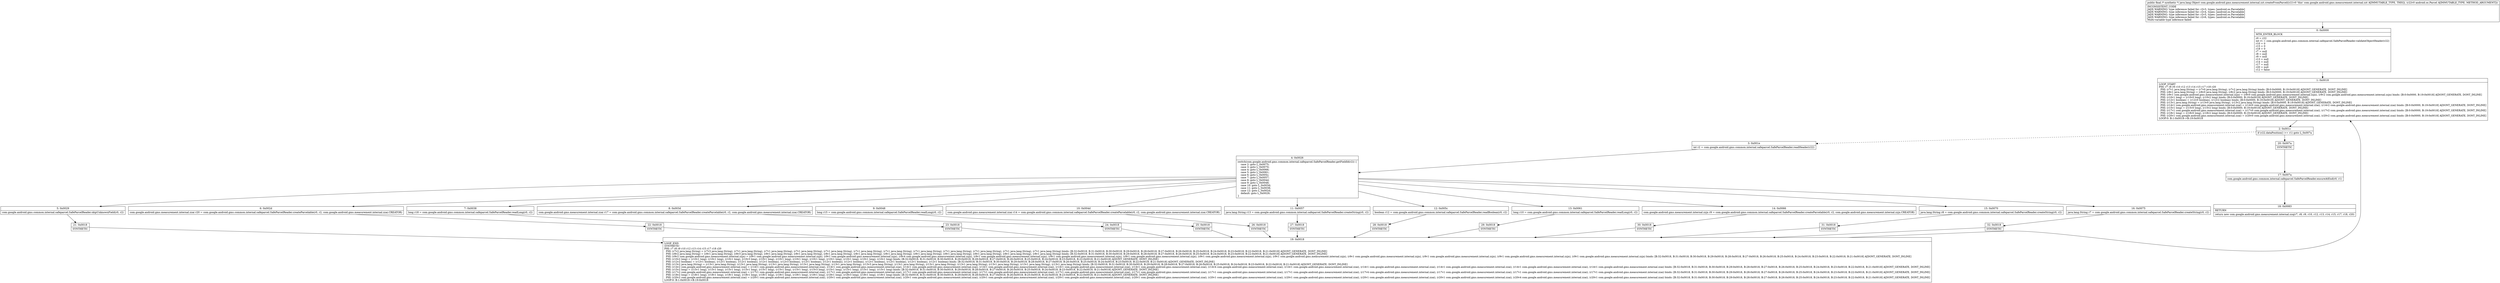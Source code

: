 digraph "CFG forcom.google.android.gms.measurement.internal.zzt.createFromParcel(Landroid\/os\/Parcel;)Ljava\/lang\/Object;" {
Node_0 [shape=record,label="{0\:\ 0x0000|MTH_ENTER_BLOCK\l|r0 = r22\lint r1 = com.google.android.gms.common.internal.safeparcel.SafeParcelReader.validateObjectHeader(r22)\lr10 = 0\lr15 = 0\lr18 = 0\lr7 = null\lr8 = null\lr9 = null\lr13 = null\lr14 = null\lr17 = null\lr20 = null\lr12 = false\l}"];
Node_1 [shape=record,label="{1\:\ 0x0018|LOOP_START\lPHI: r7 r8 r9 r10 r12 r13 r14 r15 r17 r18 r20 \l  PHI: (r7v1 java.lang.String) = (r7v0 java.lang.String), (r7v2 java.lang.String) binds: [B:0:0x0000, B:19:0x0018] A[DONT_GENERATE, DONT_INLINE]\l  PHI: (r8v1 java.lang.String) = (r8v0 java.lang.String), (r8v2 java.lang.String) binds: [B:0:0x0000, B:19:0x0018] A[DONT_GENERATE, DONT_INLINE]\l  PHI: (r9v1 com.google.android.gms.measurement.internal.zzjn) = (r9v0 com.google.android.gms.measurement.internal.zzjn), (r9v2 com.google.android.gms.measurement.internal.zzjn) binds: [B:0:0x0000, B:19:0x0018] A[DONT_GENERATE, DONT_INLINE]\l  PHI: (r10v1 long) = (r10v0 long), (r10v2 long) binds: [B:0:0x0000, B:19:0x0018] A[DONT_GENERATE, DONT_INLINE]\l  PHI: (r12v1 boolean) = (r12v0 boolean), (r12v2 boolean) binds: [B:0:0x0000, B:19:0x0018] A[DONT_GENERATE, DONT_INLINE]\l  PHI: (r13v1 java.lang.String) = (r13v0 java.lang.String), (r13v2 java.lang.String) binds: [B:0:0x0000, B:19:0x0018] A[DONT_GENERATE, DONT_INLINE]\l  PHI: (r14v1 com.google.android.gms.measurement.internal.zzai) = (r14v0 com.google.android.gms.measurement.internal.zzai), (r14v2 com.google.android.gms.measurement.internal.zzai) binds: [B:0:0x0000, B:19:0x0018] A[DONT_GENERATE, DONT_INLINE]\l  PHI: (r15v1 long) = (r15v0 long), (r15v2 long) binds: [B:0:0x0000, B:19:0x0018] A[DONT_GENERATE, DONT_INLINE]\l  PHI: (r17v1 com.google.android.gms.measurement.internal.zzai) = (r17v0 com.google.android.gms.measurement.internal.zzai), (r17v2 com.google.android.gms.measurement.internal.zzai) binds: [B:0:0x0000, B:19:0x0018] A[DONT_GENERATE, DONT_INLINE]\l  PHI: (r18v1 long) = (r18v0 long), (r18v2 long) binds: [B:0:0x0000, B:19:0x0018] A[DONT_GENERATE, DONT_INLINE]\l  PHI: (r20v1 com.google.android.gms.measurement.internal.zzai) = (r20v0 com.google.android.gms.measurement.internal.zzai), (r20v2 com.google.android.gms.measurement.internal.zzai) binds: [B:0:0x0000, B:19:0x0018] A[DONT_GENERATE, DONT_INLINE]\lLOOP:0: B:1:0x0018\-\>B:19:0x0018\l}"];
Node_2 [shape=record,label="{2\:\ 0x001c|if (r22.dataPosition() \>= r1) goto L_0x007a\l}"];
Node_3 [shape=record,label="{3\:\ 0x001e|int r2 = com.google.android.gms.common.internal.safeparcel.SafeParcelReader.readHeader(r22)\l}"];
Node_4 [shape=record,label="{4\:\ 0x0026|switch(com.google.android.gms.common.internal.safeparcel.SafeParcelReader.getFieldId(r2)) \{\l    case 2: goto L_0x0075;\l    case 3: goto L_0x0070;\l    case 4: goto L_0x0066;\l    case 5: goto L_0x0061;\l    case 6: goto L_0x005c;\l    case 7: goto L_0x0057;\l    case 8: goto L_0x004d;\l    case 9: goto L_0x0048;\l    case 10: goto L_0x003d;\l    case 11: goto L_0x0038;\l    case 12: goto L_0x002d;\l    default: goto L_0x0029;\l\}\l}"];
Node_5 [shape=record,label="{5\:\ 0x0029|com.google.android.gms.common.internal.safeparcel.SafeParcelReader.skipUnknownField(r0, r2)\l}"];
Node_6 [shape=record,label="{6\:\ 0x002d|com.google.android.gms.measurement.internal.zzai r20 = com.google.android.gms.common.internal.safeparcel.SafeParcelReader.createParcelable(r0, r2, com.google.android.gms.measurement.internal.zzai.CREATOR)\l}"];
Node_7 [shape=record,label="{7\:\ 0x0038|long r18 = com.google.android.gms.common.internal.safeparcel.SafeParcelReader.readLong(r0, r2)\l}"];
Node_8 [shape=record,label="{8\:\ 0x003d|com.google.android.gms.measurement.internal.zzai r17 = com.google.android.gms.common.internal.safeparcel.SafeParcelReader.createParcelable(r0, r2, com.google.android.gms.measurement.internal.zzai.CREATOR)\l}"];
Node_9 [shape=record,label="{9\:\ 0x0048|long r15 = com.google.android.gms.common.internal.safeparcel.SafeParcelReader.readLong(r0, r2)\l}"];
Node_10 [shape=record,label="{10\:\ 0x004d|com.google.android.gms.measurement.internal.zzai r14 = com.google.android.gms.common.internal.safeparcel.SafeParcelReader.createParcelable(r0, r2, com.google.android.gms.measurement.internal.zzai.CREATOR)\l}"];
Node_11 [shape=record,label="{11\:\ 0x0057|java.lang.String r13 = com.google.android.gms.common.internal.safeparcel.SafeParcelReader.createString(r0, r2)\l}"];
Node_12 [shape=record,label="{12\:\ 0x005c|boolean r12 = com.google.android.gms.common.internal.safeparcel.SafeParcelReader.readBoolean(r0, r2)\l}"];
Node_13 [shape=record,label="{13\:\ 0x0061|long r10 = com.google.android.gms.common.internal.safeparcel.SafeParcelReader.readLong(r0, r2)\l}"];
Node_14 [shape=record,label="{14\:\ 0x0066|com.google.android.gms.measurement.internal.zzjn r9 = com.google.android.gms.common.internal.safeparcel.SafeParcelReader.createParcelable(r0, r2, com.google.android.gms.measurement.internal.zzjn.CREATOR)\l}"];
Node_15 [shape=record,label="{15\:\ 0x0070|java.lang.String r8 = com.google.android.gms.common.internal.safeparcel.SafeParcelReader.createString(r0, r2)\l}"];
Node_16 [shape=record,label="{16\:\ 0x0075|java.lang.String r7 = com.google.android.gms.common.internal.safeparcel.SafeParcelReader.createString(r0, r2)\l}"];
Node_17 [shape=record,label="{17\:\ 0x007a|com.google.android.gms.common.internal.safeparcel.SafeParcelReader.ensureAtEnd(r0, r1)\l}"];
Node_18 [shape=record,label="{18\:\ 0x0083|RETURN\l|return new com.google.android.gms.measurement.internal.zzq(r7, r8, r9, r10, r12, r13, r14, r15, r17, r18, r20)\l}"];
Node_19 [shape=record,label="{19\:\ 0x0018|LOOP_END\lSYNTHETIC\lPHI: r7 r8 r9 r10 r12 r13 r14 r15 r17 r18 r20 \l  PHI: (r7v2 java.lang.String) = (r7v3 java.lang.String), (r7v1 java.lang.String), (r7v1 java.lang.String), (r7v1 java.lang.String), (r7v1 java.lang.String), (r7v1 java.lang.String), (r7v1 java.lang.String), (r7v1 java.lang.String), (r7v1 java.lang.String), (r7v1 java.lang.String), (r7v1 java.lang.String), (r7v1 java.lang.String) binds: [B:32:0x0018, B:31:0x0018, B:30:0x0018, B:29:0x0018, B:28:0x0018, B:27:0x0018, B:26:0x0018, B:25:0x0018, B:24:0x0018, B:23:0x0018, B:22:0x0018, B:21:0x0018] A[DONT_GENERATE, DONT_INLINE]\l  PHI: (r8v2 java.lang.String) = (r8v1 java.lang.String), (r8v3 java.lang.String), (r8v1 java.lang.String), (r8v1 java.lang.String), (r8v1 java.lang.String), (r8v1 java.lang.String), (r8v1 java.lang.String), (r8v1 java.lang.String), (r8v1 java.lang.String), (r8v1 java.lang.String), (r8v1 java.lang.String), (r8v1 java.lang.String) binds: [B:32:0x0018, B:31:0x0018, B:30:0x0018, B:29:0x0018, B:28:0x0018, B:27:0x0018, B:26:0x0018, B:25:0x0018, B:24:0x0018, B:23:0x0018, B:22:0x0018, B:21:0x0018] A[DONT_GENERATE, DONT_INLINE]\l  PHI: (r9v2 com.google.android.gms.measurement.internal.zzjn) = (r9v1 com.google.android.gms.measurement.internal.zzjn), (r9v1 com.google.android.gms.measurement.internal.zzjn), (r9v4 com.google.android.gms.measurement.internal.zzjn), (r9v1 com.google.android.gms.measurement.internal.zzjn), (r9v1 com.google.android.gms.measurement.internal.zzjn), (r9v1 com.google.android.gms.measurement.internal.zzjn), (r9v1 com.google.android.gms.measurement.internal.zzjn), (r9v1 com.google.android.gms.measurement.internal.zzjn), (r9v1 com.google.android.gms.measurement.internal.zzjn), (r9v1 com.google.android.gms.measurement.internal.zzjn), (r9v1 com.google.android.gms.measurement.internal.zzjn), (r9v1 com.google.android.gms.measurement.internal.zzjn) binds: [B:32:0x0018, B:31:0x0018, B:30:0x0018, B:29:0x0018, B:28:0x0018, B:27:0x0018, B:26:0x0018, B:25:0x0018, B:24:0x0018, B:23:0x0018, B:22:0x0018, B:21:0x0018] A[DONT_GENERATE, DONT_INLINE]\l  PHI: (r10v2 long) = (r10v1 long), (r10v1 long), (r10v1 long), (r10v3 long), (r10v1 long), (r10v1 long), (r10v1 long), (r10v1 long), (r10v1 long), (r10v1 long), (r10v1 long), (r10v1 long) binds: [B:32:0x0018, B:31:0x0018, B:30:0x0018, B:29:0x0018, B:28:0x0018, B:27:0x0018, B:26:0x0018, B:25:0x0018, B:24:0x0018, B:23:0x0018, B:22:0x0018, B:21:0x0018] A[DONT_GENERATE, DONT_INLINE]\l  PHI: (r12v2 boolean) = (r12v1 boolean), (r12v1 boolean), (r12v1 boolean), (r12v1 boolean), (r12v3 boolean), (r12v1 boolean), (r12v1 boolean), (r12v1 boolean), (r12v1 boolean), (r12v1 boolean), (r12v1 boolean), (r12v1 boolean) binds: [B:32:0x0018, B:31:0x0018, B:30:0x0018, B:29:0x0018, B:28:0x0018, B:27:0x0018, B:26:0x0018, B:25:0x0018, B:24:0x0018, B:23:0x0018, B:22:0x0018, B:21:0x0018] A[DONT_GENERATE, DONT_INLINE]\l  PHI: (r13v2 java.lang.String) = (r13v1 java.lang.String), (r13v1 java.lang.String), (r13v1 java.lang.String), (r13v1 java.lang.String), (r13v1 java.lang.String), (r13v3 java.lang.String), (r13v1 java.lang.String), (r13v1 java.lang.String), (r13v1 java.lang.String), (r13v1 java.lang.String), (r13v1 java.lang.String), (r13v1 java.lang.String) binds: [B:32:0x0018, B:31:0x0018, B:30:0x0018, B:29:0x0018, B:28:0x0018, B:27:0x0018, B:26:0x0018, B:25:0x0018, B:24:0x0018, B:23:0x0018, B:22:0x0018, B:21:0x0018] A[DONT_GENERATE, DONT_INLINE]\l  PHI: (r14v2 com.google.android.gms.measurement.internal.zzai) = (r14v1 com.google.android.gms.measurement.internal.zzai), (r14v1 com.google.android.gms.measurement.internal.zzai), (r14v1 com.google.android.gms.measurement.internal.zzai), (r14v1 com.google.android.gms.measurement.internal.zzai), (r14v1 com.google.android.gms.measurement.internal.zzai), (r14v1 com.google.android.gms.measurement.internal.zzai), (r14v4 com.google.android.gms.measurement.internal.zzai), (r14v1 com.google.android.gms.measurement.internal.zzai), (r14v1 com.google.android.gms.measurement.internal.zzai), (r14v1 com.google.android.gms.measurement.internal.zzai), (r14v1 com.google.android.gms.measurement.internal.zzai), (r14v1 com.google.android.gms.measurement.internal.zzai) binds: [B:32:0x0018, B:31:0x0018, B:30:0x0018, B:29:0x0018, B:28:0x0018, B:27:0x0018, B:26:0x0018, B:25:0x0018, B:24:0x0018, B:23:0x0018, B:22:0x0018, B:21:0x0018] A[DONT_GENERATE, DONT_INLINE]\l  PHI: (r15v2 long) = (r15v1 long), (r15v1 long), (r15v1 long), (r15v1 long), (r15v1 long), (r15v1 long), (r15v1 long), (r15v3 long), (r15v1 long), (r15v1 long), (r15v1 long), (r15v1 long) binds: [B:32:0x0018, B:31:0x0018, B:30:0x0018, B:29:0x0018, B:28:0x0018, B:27:0x0018, B:26:0x0018, B:25:0x0018, B:24:0x0018, B:23:0x0018, B:22:0x0018, B:21:0x0018] A[DONT_GENERATE, DONT_INLINE]\l  PHI: (r17v2 com.google.android.gms.measurement.internal.zzai) = (r17v1 com.google.android.gms.measurement.internal.zzai), (r17v1 com.google.android.gms.measurement.internal.zzai), (r17v1 com.google.android.gms.measurement.internal.zzai), (r17v1 com.google.android.gms.measurement.internal.zzai), (r17v1 com.google.android.gms.measurement.internal.zzai), (r17v1 com.google.android.gms.measurement.internal.zzai), (r17v1 com.google.android.gms.measurement.internal.zzai), (r17v1 com.google.android.gms.measurement.internal.zzai), (r17v4 com.google.android.gms.measurement.internal.zzai), (r17v1 com.google.android.gms.measurement.internal.zzai), (r17v1 com.google.android.gms.measurement.internal.zzai), (r17v1 com.google.android.gms.measurement.internal.zzai) binds: [B:32:0x0018, B:31:0x0018, B:30:0x0018, B:29:0x0018, B:28:0x0018, B:27:0x0018, B:26:0x0018, B:25:0x0018, B:24:0x0018, B:23:0x0018, B:22:0x0018, B:21:0x0018] A[DONT_GENERATE, DONT_INLINE]\l  PHI: (r18v2 long) = (r18v1 long), (r18v1 long), (r18v1 long), (r18v1 long), (r18v1 long), (r18v1 long), (r18v1 long), (r18v1 long), (r18v1 long), (r18v3 long), (r18v1 long), (r18v1 long) binds: [B:32:0x0018, B:31:0x0018, B:30:0x0018, B:29:0x0018, B:28:0x0018, B:27:0x0018, B:26:0x0018, B:25:0x0018, B:24:0x0018, B:23:0x0018, B:22:0x0018, B:21:0x0018] A[DONT_GENERATE, DONT_INLINE]\l  PHI: (r20v2 com.google.android.gms.measurement.internal.zzai) = (r20v1 com.google.android.gms.measurement.internal.zzai), (r20v1 com.google.android.gms.measurement.internal.zzai), (r20v1 com.google.android.gms.measurement.internal.zzai), (r20v1 com.google.android.gms.measurement.internal.zzai), (r20v1 com.google.android.gms.measurement.internal.zzai), (r20v1 com.google.android.gms.measurement.internal.zzai), (r20v1 com.google.android.gms.measurement.internal.zzai), (r20v1 com.google.android.gms.measurement.internal.zzai), (r20v1 com.google.android.gms.measurement.internal.zzai), (r20v1 com.google.android.gms.measurement.internal.zzai), (r20v4 com.google.android.gms.measurement.internal.zzai), (r20v1 com.google.android.gms.measurement.internal.zzai) binds: [B:32:0x0018, B:31:0x0018, B:30:0x0018, B:29:0x0018, B:28:0x0018, B:27:0x0018, B:26:0x0018, B:25:0x0018, B:24:0x0018, B:23:0x0018, B:22:0x0018, B:21:0x0018] A[DONT_GENERATE, DONT_INLINE]\lLOOP:0: B:1:0x0018\-\>B:19:0x0018\l}"];
Node_20 [shape=record,label="{20\:\ 0x007a|SYNTHETIC\l}"];
Node_21 [shape=record,label="{21\:\ 0x0018|SYNTHETIC\l}"];
Node_22 [shape=record,label="{22\:\ 0x0018|SYNTHETIC\l}"];
Node_23 [shape=record,label="{23\:\ 0x0018|SYNTHETIC\l}"];
Node_24 [shape=record,label="{24\:\ 0x0018|SYNTHETIC\l}"];
Node_25 [shape=record,label="{25\:\ 0x0018|SYNTHETIC\l}"];
Node_26 [shape=record,label="{26\:\ 0x0018|SYNTHETIC\l}"];
Node_27 [shape=record,label="{27\:\ 0x0018|SYNTHETIC\l}"];
Node_28 [shape=record,label="{28\:\ 0x0018|SYNTHETIC\l}"];
Node_29 [shape=record,label="{29\:\ 0x0018|SYNTHETIC\l}"];
Node_30 [shape=record,label="{30\:\ 0x0018|SYNTHETIC\l}"];
Node_31 [shape=record,label="{31\:\ 0x0018|SYNTHETIC\l}"];
Node_32 [shape=record,label="{32\:\ 0x0018|SYNTHETIC\l}"];
MethodNode[shape=record,label="{public final \/* synthetic *\/ java.lang.Object com.google.android.gms.measurement.internal.zzt.createFromParcel((r21v0 'this' com.google.android.gms.measurement.internal.zzt A[IMMUTABLE_TYPE, THIS]), (r22v0 android.os.Parcel A[IMMUTABLE_TYPE, METHOD_ARGUMENT]))  | INCONSISTENT_CODE\lJADX WARNING: type inference failed for: r2v3, types: [android.os.Parcelable]\lJADX WARNING: type inference failed for: r2v4, types: [android.os.Parcelable]\lJADX WARNING: type inference failed for: r2v5, types: [android.os.Parcelable]\lJADX WARNING: type inference failed for: r2v6, types: [android.os.Parcelable]\lMulti\-variable type inference failed\l}"];
MethodNode -> Node_0;
Node_0 -> Node_1;
Node_1 -> Node_2;
Node_2 -> Node_3[style=dashed];
Node_2 -> Node_20;
Node_3 -> Node_4;
Node_4 -> Node_5;
Node_4 -> Node_6;
Node_4 -> Node_7;
Node_4 -> Node_8;
Node_4 -> Node_9;
Node_4 -> Node_10;
Node_4 -> Node_11;
Node_4 -> Node_12;
Node_4 -> Node_13;
Node_4 -> Node_14;
Node_4 -> Node_15;
Node_4 -> Node_16;
Node_5 -> Node_21;
Node_6 -> Node_22;
Node_7 -> Node_23;
Node_8 -> Node_24;
Node_9 -> Node_25;
Node_10 -> Node_26;
Node_11 -> Node_27;
Node_12 -> Node_28;
Node_13 -> Node_29;
Node_14 -> Node_30;
Node_15 -> Node_31;
Node_16 -> Node_32;
Node_17 -> Node_18;
Node_19 -> Node_1;
Node_20 -> Node_17;
Node_21 -> Node_19;
Node_22 -> Node_19;
Node_23 -> Node_19;
Node_24 -> Node_19;
Node_25 -> Node_19;
Node_26 -> Node_19;
Node_27 -> Node_19;
Node_28 -> Node_19;
Node_29 -> Node_19;
Node_30 -> Node_19;
Node_31 -> Node_19;
Node_32 -> Node_19;
}

